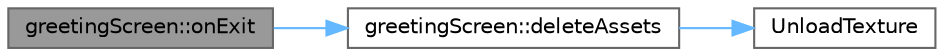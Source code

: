 digraph "greetingScreen::onExit"
{
 // INTERACTIVE_SVG=YES
 // LATEX_PDF_SIZE
  bgcolor="transparent";
  edge [fontname=Helvetica,fontsize=10,labelfontname=Helvetica,labelfontsize=10];
  node [fontname=Helvetica,fontsize=10,shape=box,height=0.2,width=0.4];
  rankdir="LR";
  Node1 [label="greetingScreen::onExit",height=0.2,width=0.4,color="gray40", fillcolor="grey60", style="filled", fontcolor="black",tooltip=" "];
  Node1 -> Node2 [color="steelblue1",style="solid"];
  Node2 [label="greetingScreen::deleteAssets",height=0.2,width=0.4,color="grey40", fillcolor="white", style="filled",URL="$classgreeting_screen.html#a6ff459e735522f58c4e7ebb32670c261",tooltip=" "];
  Node2 -> Node3 [color="steelblue1",style="solid"];
  Node3 [label="UnloadTexture",height=0.2,width=0.4,color="grey40", fillcolor="white", style="filled",URL="$raylib_8h.html#a6f180a47c6cd65b31d4e0f5b9e1b2be7",tooltip=" "];
}
